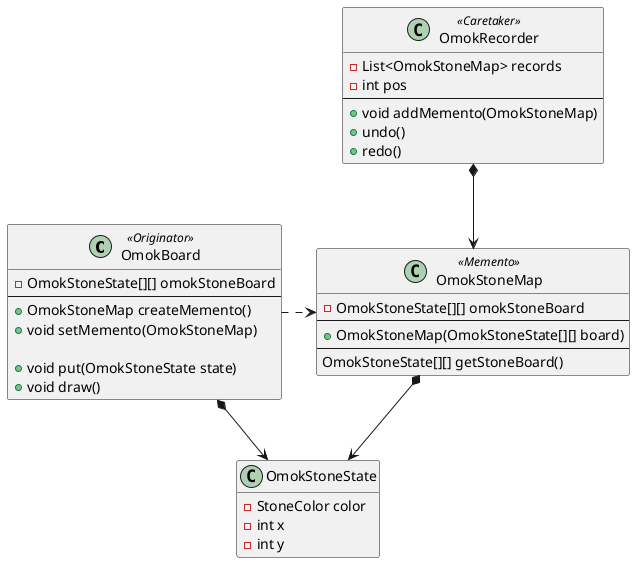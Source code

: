 @startuml
'https://plantuml.com/class-diagram

hide empty methods
hide empty fields

class OmokBoard<<Originator>> {
    - OmokStoneState[][] omokStoneBoard
    --
    + OmokStoneMap createMemento()
    + void setMemento(OmokStoneMap)

    + void put(OmokStoneState state)
    + void draw()
}

class OmokRecorder<<Caretaker>> {
    - List<OmokStoneMap> records
    - int pos
    --
    + void addMemento(OmokStoneMap)
    + undo()
    + redo()
}

class OmokStoneMap<<Memento>> {
    - OmokStoneState[][] omokStoneBoard
    --
    + OmokStoneMap(OmokStoneState[][] board)
    --
    OmokStoneState[][] getStoneBoard()
}

class OmokStoneState {
    - StoneColor color
    - int x
    - int y
}

OmokRecorder *-d-> OmokStoneMap
OmokBoard .r.> OmokStoneMap
OmokBoard *-r-> OmokStoneState
OmokStoneMap *-d-> OmokStoneState

@enduml